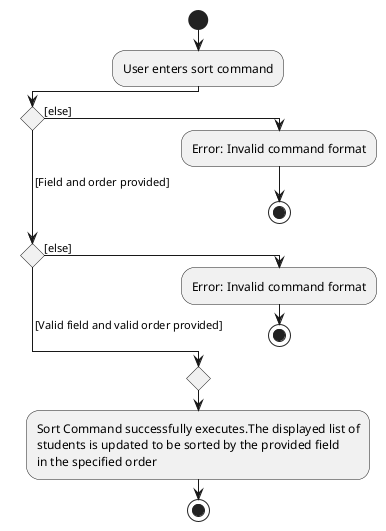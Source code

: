 @startuml
!pragma useVerticalIf on
start
:User enters sort command;
if () then ([else])
  :Error: Invalid command format;
  stop
( [Field and order provided]) elseif () then ([else])
  :Error: Invalid command format;
  stop
else ( [Valid field and valid order provided])
endif
  :Sort Command successfully executes.The displayed list of
students is updated to be sorted by the provided field
in the specified order;
stop

@enduml
